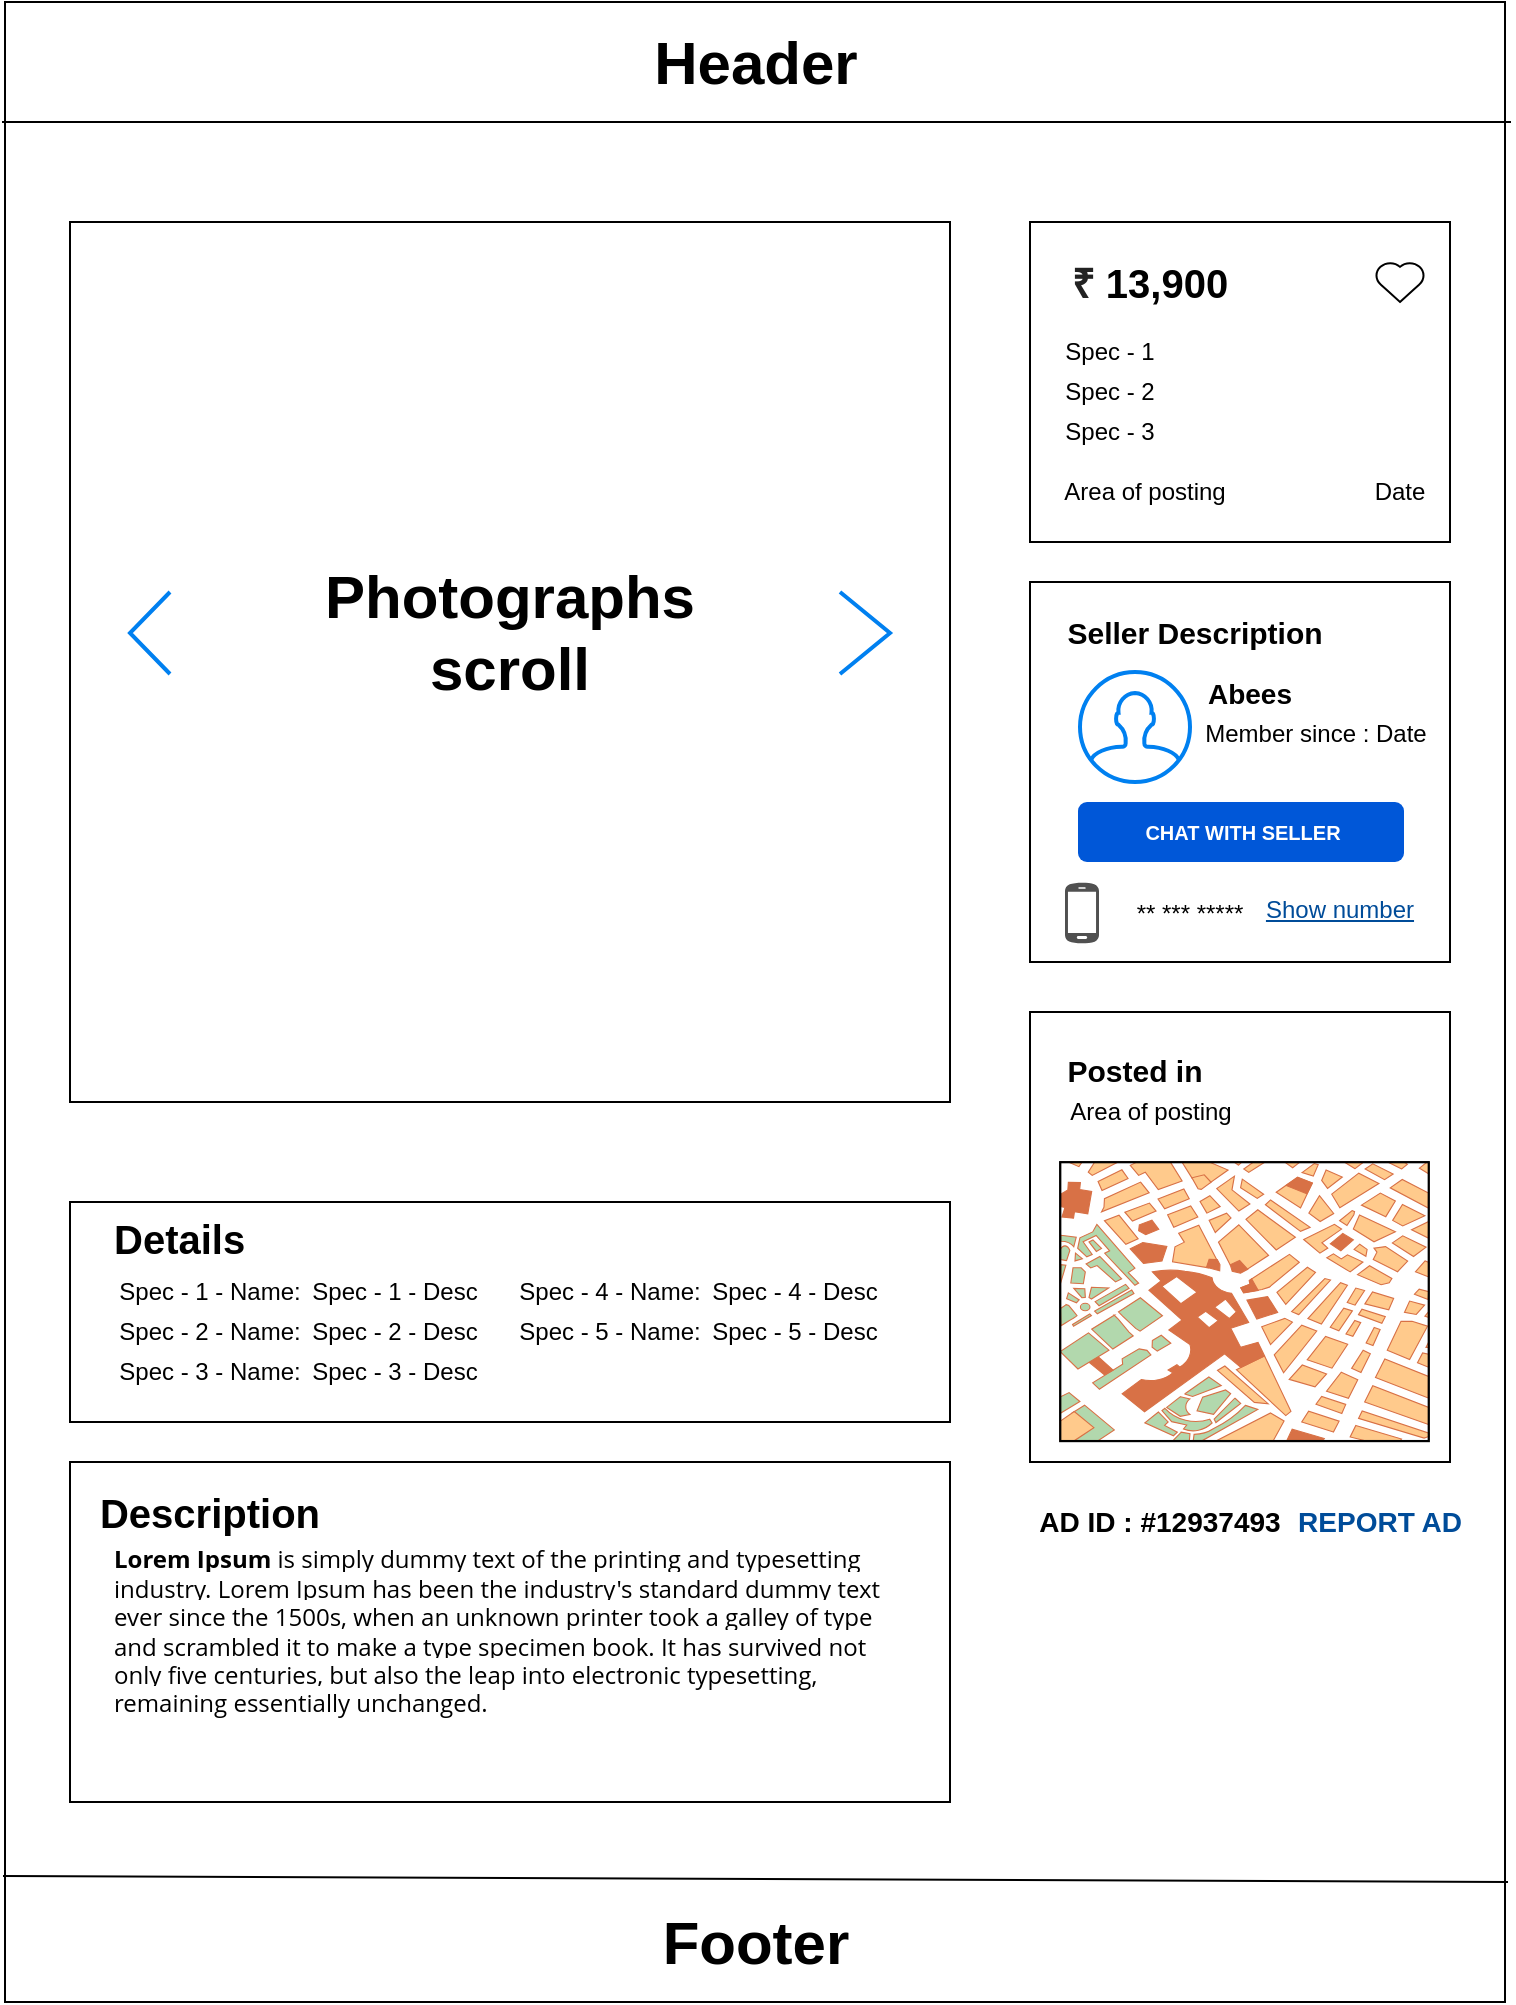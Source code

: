 <mxfile version="12.0.3" type="device" pages="1"><diagram id="mk0ENuQ8T4q6GVjACe6n" name="Page-1"><mxGraphModel dx="1320" dy="765" grid="1" gridSize="10" guides="1" tooltips="1" connect="1" arrows="1" fold="1" page="1" pageScale="1" pageWidth="827" pageHeight="1169" math="0" shadow="0"><root><mxCell id="0"/><mxCell id="1" parent="0"/><mxCell id="LKnR4DzxcGQOUgwz_IkS-1" value="" style="rounded=0;whiteSpace=wrap;html=1;" vertex="1" parent="1"><mxGeometry x="37.5" y="40" width="750" height="1000" as="geometry"/></mxCell><mxCell id="LKnR4DzxcGQOUgwz_IkS-7" value="&lt;b&gt;&lt;font style=&quot;font-size: 30px&quot;&gt;Footer&lt;/font&gt;&lt;/b&gt;" style="text;html=1;strokeColor=none;fillColor=none;align=center;verticalAlign=middle;whiteSpace=wrap;rounded=0;" vertex="1" parent="1"><mxGeometry x="336" y="990" width="154" height="40" as="geometry"/></mxCell><mxCell id="LKnR4DzxcGQOUgwz_IkS-8" value="" style="endArrow=none;html=1;exitX=0;exitY=0.878;exitDx=0;exitDy=0;exitPerimeter=0;entryX=1.004;entryY=0.06;entryDx=0;entryDy=0;entryPerimeter=0;" edge="1" parent="1" target="LKnR4DzxcGQOUgwz_IkS-1"><mxGeometry width="50" height="50" relative="1" as="geometry"><mxPoint x="36" y="100" as="sourcePoint"/><mxPoint x="789" y="90" as="targetPoint"/></mxGeometry></mxCell><mxCell id="LKnR4DzxcGQOUgwz_IkS-9" value="" style="endArrow=none;html=1;exitX=0;exitY=0.878;exitDx=0;exitDy=0;exitPerimeter=0;" edge="1" parent="1"><mxGeometry width="50" height="50" relative="1" as="geometry"><mxPoint x="36.5" y="977" as="sourcePoint"/><mxPoint x="789.0" y="980" as="targetPoint"/></mxGeometry></mxCell><mxCell id="LKnR4DzxcGQOUgwz_IkS-10" value="&lt;b&gt;&lt;font style=&quot;font-size: 30px&quot;&gt;Header&lt;/font&gt;&lt;/b&gt;" style="text;html=1;strokeColor=none;fillColor=none;align=center;verticalAlign=middle;whiteSpace=wrap;rounded=0;" vertex="1" parent="1"><mxGeometry x="336" y="50" width="154" height="40" as="geometry"/></mxCell><mxCell id="LKnR4DzxcGQOUgwz_IkS-11" value="" style="whiteSpace=wrap;html=1;aspect=fixed;" vertex="1" parent="1"><mxGeometry x="70" y="150" width="440" height="440" as="geometry"/></mxCell><mxCell id="LKnR4DzxcGQOUgwz_IkS-12" value="" style="rounded=0;whiteSpace=wrap;html=1;" vertex="1" parent="1"><mxGeometry x="70" y="640" width="440" height="110" as="geometry"/></mxCell><mxCell id="LKnR4DzxcGQOUgwz_IkS-13" value="" style="rounded=0;whiteSpace=wrap;html=1;" vertex="1" parent="1"><mxGeometry x="70" y="770" width="440" height="170" as="geometry"/></mxCell><mxCell id="LKnR4DzxcGQOUgwz_IkS-15" value="" style="rounded=0;whiteSpace=wrap;html=1;" vertex="1" parent="1"><mxGeometry x="550" y="150" width="210" height="160" as="geometry"/></mxCell><mxCell id="LKnR4DzxcGQOUgwz_IkS-16" value="" style="rounded=0;whiteSpace=wrap;html=1;" vertex="1" parent="1"><mxGeometry x="550" y="330" width="210" height="190" as="geometry"/></mxCell><mxCell id="LKnR4DzxcGQOUgwz_IkS-17" value="" style="rounded=0;whiteSpace=wrap;html=1;" vertex="1" parent="1"><mxGeometry x="550" y="545" width="210" height="225" as="geometry"/></mxCell><mxCell id="LKnR4DzxcGQOUgwz_IkS-18" value="&lt;b&gt;&lt;font style=&quot;font-size: 30px&quot;&gt;Photographs scroll&lt;/font&gt;&lt;/b&gt;" style="text;html=1;strokeColor=none;fillColor=none;align=center;verticalAlign=middle;whiteSpace=wrap;rounded=0;" vertex="1" parent="1"><mxGeometry x="190" y="305" width="200" height="100" as="geometry"/></mxCell><mxCell id="LKnR4DzxcGQOUgwz_IkS-21" value="&lt;b style=&quot;font-size: 20px&quot;&gt;&lt;span style=&quot;color: rgb(34 , 34 , 34) ; font-family: &amp;#34;arial&amp;#34; , sans-serif ; text-align: left ; background-color: rgb(255 , 255 , 255)&quot;&gt;₹&amp;nbsp;&lt;/span&gt;13,900&lt;/b&gt;" style="text;html=1;strokeColor=none;fillColor=none;align=center;verticalAlign=middle;whiteSpace=wrap;rounded=0;" vertex="1" parent="1"><mxGeometry x="565" y="170" width="90" height="20" as="geometry"/></mxCell><mxCell id="LKnR4DzxcGQOUgwz_IkS-22" value="" style="verticalLabelPosition=bottom;verticalAlign=top;html=1;shape=mxgraph.basic.heart" vertex="1" parent="1"><mxGeometry x="722.5" y="170" width="25" height="20" as="geometry"/></mxCell><mxCell id="LKnR4DzxcGQOUgwz_IkS-23" value="" style="shape=image;html=1;verticalAlign=top;verticalLabelPosition=bottom;labelBackgroundColor=#ffffff;imageAspect=0;aspect=fixed;image=https://cdn4.iconfinder.com/data/icons/43-social-media-line-icons/24/Share-128.png" vertex="1" parent="1"><mxGeometry x="690" y="170" width="23" height="23" as="geometry"/></mxCell><mxCell id="LKnR4DzxcGQOUgwz_IkS-24" value="Spec - 1" style="text;html=1;strokeColor=none;fillColor=none;align=center;verticalAlign=middle;whiteSpace=wrap;rounded=0;" vertex="1" parent="1"><mxGeometry x="565" y="205" width="50" height="20" as="geometry"/></mxCell><mxCell id="LKnR4DzxcGQOUgwz_IkS-25" value="Spec - 2" style="text;html=1;strokeColor=none;fillColor=none;align=center;verticalAlign=middle;whiteSpace=wrap;rounded=0;" vertex="1" parent="1"><mxGeometry x="565" y="225" width="50" height="20" as="geometry"/></mxCell><mxCell id="LKnR4DzxcGQOUgwz_IkS-26" value="Spec - 3" style="text;html=1;strokeColor=none;fillColor=none;align=center;verticalAlign=middle;whiteSpace=wrap;rounded=0;" vertex="1" parent="1"><mxGeometry x="565" y="245" width="50" height="20" as="geometry"/></mxCell><mxCell id="LKnR4DzxcGQOUgwz_IkS-28" value="Area of posting" style="text;html=1;strokeColor=none;fillColor=none;align=center;verticalAlign=middle;whiteSpace=wrap;rounded=0;" vertex="1" parent="1"><mxGeometry x="565" y="280" width="85" height="10" as="geometry"/></mxCell><mxCell id="LKnR4DzxcGQOUgwz_IkS-29" value="Date" style="text;html=1;strokeColor=none;fillColor=none;align=center;verticalAlign=middle;whiteSpace=wrap;rounded=0;" vertex="1" parent="1"><mxGeometry x="720" y="275" width="30" height="20" as="geometry"/></mxCell><mxCell id="LKnR4DzxcGQOUgwz_IkS-30" value="&lt;font style=&quot;font-size: 20px&quot;&gt;&lt;b&gt;Description&lt;/b&gt;&lt;/font&gt;" style="text;html=1;strokeColor=none;fillColor=none;align=center;verticalAlign=middle;whiteSpace=wrap;rounded=0;" vertex="1" parent="1"><mxGeometry x="80" y="780" width="120" height="30" as="geometry"/></mxCell><mxCell id="LKnR4DzxcGQOUgwz_IkS-32" value="&lt;b&gt;&lt;font style=&quot;font-size: 20px&quot;&gt;Details&lt;/font&gt;&lt;/b&gt;" style="text;html=1;" vertex="1" parent="1"><mxGeometry x="90" y="640" width="75" height="20" as="geometry"/></mxCell><mxCell id="LKnR4DzxcGQOUgwz_IkS-33" value="Spec - 1 - Name:" style="text;html=1;strokeColor=none;fillColor=none;align=center;verticalAlign=middle;whiteSpace=wrap;rounded=0;" vertex="1" parent="1"><mxGeometry x="90" y="675" width="100" height="20" as="geometry"/></mxCell><mxCell id="LKnR4DzxcGQOUgwz_IkS-38" value="Spec - 1 - Desc" style="text;html=1;strokeColor=none;fillColor=none;align=center;verticalAlign=middle;whiteSpace=wrap;rounded=0;" vertex="1" parent="1"><mxGeometry x="190" y="675" width="85" height="20" as="geometry"/></mxCell><mxCell id="LKnR4DzxcGQOUgwz_IkS-39" value="Spec - 2 - Name:" style="text;html=1;strokeColor=none;fillColor=none;align=center;verticalAlign=middle;whiteSpace=wrap;rounded=0;" vertex="1" parent="1"><mxGeometry x="90" y="695" width="100" height="20" as="geometry"/></mxCell><mxCell id="LKnR4DzxcGQOUgwz_IkS-40" value="Spec - 3 - Name:" style="text;html=1;strokeColor=none;fillColor=none;align=center;verticalAlign=middle;whiteSpace=wrap;rounded=0;" vertex="1" parent="1"><mxGeometry x="90" y="715" width="100" height="20" as="geometry"/></mxCell><mxCell id="LKnR4DzxcGQOUgwz_IkS-41" value="Spec - 2 - Desc" style="text;html=1;strokeColor=none;fillColor=none;align=center;verticalAlign=middle;whiteSpace=wrap;rounded=0;" vertex="1" parent="1"><mxGeometry x="190" y="695" width="85" height="20" as="geometry"/></mxCell><mxCell id="LKnR4DzxcGQOUgwz_IkS-42" value="Spec - 3 - Desc" style="text;html=1;strokeColor=none;fillColor=none;align=center;verticalAlign=middle;whiteSpace=wrap;rounded=0;" vertex="1" parent="1"><mxGeometry x="190" y="715" width="85" height="20" as="geometry"/></mxCell><mxCell id="LKnR4DzxcGQOUgwz_IkS-43" value="Spec - 4 - Name:" style="text;html=1;strokeColor=none;fillColor=none;align=center;verticalAlign=middle;whiteSpace=wrap;rounded=0;" vertex="1" parent="1"><mxGeometry x="290" y="675" width="100" height="20" as="geometry"/></mxCell><mxCell id="LKnR4DzxcGQOUgwz_IkS-44" value="Spec - 5 - Name:" style="text;html=1;strokeColor=none;fillColor=none;align=center;verticalAlign=middle;whiteSpace=wrap;rounded=0;" vertex="1" parent="1"><mxGeometry x="290" y="695" width="100" height="20" as="geometry"/></mxCell><mxCell id="LKnR4DzxcGQOUgwz_IkS-45" value="Spec - 4 - Desc" style="text;html=1;strokeColor=none;fillColor=none;align=center;verticalAlign=middle;whiteSpace=wrap;rounded=0;" vertex="1" parent="1"><mxGeometry x="390" y="675" width="85" height="20" as="geometry"/></mxCell><mxCell id="LKnR4DzxcGQOUgwz_IkS-46" value="Spec - 5 - Desc" style="text;html=1;strokeColor=none;fillColor=none;align=center;verticalAlign=middle;whiteSpace=wrap;rounded=0;" vertex="1" parent="1"><mxGeometry x="390" y="695" width="85" height="20" as="geometry"/></mxCell><mxCell id="LKnR4DzxcGQOUgwz_IkS-50" value="&lt;font style=&quot;font-size: 12px&quot;&gt;&lt;strong style=&quot;margin: 0px ; padding: 0px ; font-family: &amp;#34;open sans&amp;#34; , &amp;#34;arial&amp;#34; , sans-serif ; background-color: rgb(255 , 255 , 255)&quot;&gt;Lorem Ipsum&lt;/strong&gt;&lt;span style=&quot;font-family: &amp;#34;open sans&amp;#34; , &amp;#34;arial&amp;#34; , sans-serif ; background-color: rgb(255 , 255 , 255)&quot;&gt;&amp;nbsp;is simply dummy text of the printing and typesetting industry. Lorem Ipsum has been the industry's standard dummy text ever since the 1500s, when an unknown printer took a galley of type and scrambled it to make a type specimen book. It has survived not only five centuries, but also the leap into electronic typesetting, remaining essentially unchanged.&lt;/span&gt;&lt;/font&gt;" style="text;html=1;strokeColor=none;fillColor=none;align=left;verticalAlign=middle;whiteSpace=wrap;rounded=0;" vertex="1" parent="1"><mxGeometry x="90" y="810" width="400" height="90" as="geometry"/></mxCell><mxCell id="LKnR4DzxcGQOUgwz_IkS-52" value="" style="html=1;verticalLabelPosition=bottom;labelBackgroundColor=#ffffff;verticalAlign=top;shadow=0;dashed=0;strokeWidth=2;shape=mxgraph.ios7.misc.right;strokeColor=#0080f0;" vertex="1" parent="1"><mxGeometry x="455" y="335" width="25" height="41" as="geometry"/></mxCell><mxCell id="LKnR4DzxcGQOUgwz_IkS-53" value="" style="html=1;verticalLabelPosition=bottom;labelBackgroundColor=#ffffff;verticalAlign=top;shadow=0;dashed=0;strokeWidth=2;shape=mxgraph.ios7.misc.right;strokeColor=#0080f0;direction=west;" vertex="1" parent="1"><mxGeometry x="100" y="335" width="20" height="41" as="geometry"/></mxCell><mxCell id="LKnR4DzxcGQOUgwz_IkS-54" value="&lt;b&gt;&lt;font style=&quot;font-size: 14px&quot;&gt;Abees&lt;/font&gt;&lt;/b&gt;" style="text;html=1;strokeColor=none;fillColor=none;align=center;verticalAlign=middle;whiteSpace=wrap;rounded=0;" vertex="1" parent="1"><mxGeometry x="640" y="375.5" width="40" height="20" as="geometry"/></mxCell><mxCell id="LKnR4DzxcGQOUgwz_IkS-55" value="&lt;b&gt;&lt;font style=&quot;font-size: 15px&quot;&gt;Seller Description&lt;/font&gt;&lt;/b&gt;" style="text;html=1;strokeColor=none;fillColor=none;align=center;verticalAlign=middle;whiteSpace=wrap;rounded=0;" vertex="1" parent="1"><mxGeometry x="565" y="345" width="135" height="20" as="geometry"/></mxCell><mxCell id="LKnR4DzxcGQOUgwz_IkS-56" value="" style="html=1;verticalLabelPosition=bottom;align=center;labelBackgroundColor=#ffffff;verticalAlign=top;strokeWidth=2;strokeColor=#0080F0;fillColor=#ffffff;shadow=0;dashed=0;shape=mxgraph.ios7.icons.user;" vertex="1" parent="1"><mxGeometry x="575" y="375" width="55" height="55" as="geometry"/></mxCell><mxCell id="LKnR4DzxcGQOUgwz_IkS-59" value="Member since : Date" style="text;html=1;strokeColor=none;fillColor=none;align=center;verticalAlign=middle;whiteSpace=wrap;rounded=0;" vertex="1" parent="1"><mxGeometry x="636" y="395.5" width="114" height="20" as="geometry"/></mxCell><mxCell id="LKnR4DzxcGQOUgwz_IkS-60" value="&lt;b&gt;&lt;font style=&quot;font-size: 10px&quot;&gt;CHAT WITH SELLER&lt;/font&gt;&lt;/b&gt;" style="rounded=1;fillColor=#0057D8;align=center;strokeColor=none;html=1;fontColor=#ffffff;fontSize=12" vertex="1" parent="1"><mxGeometry x="574" y="440" width="163" height="30" as="geometry"/></mxCell><mxCell id="LKnR4DzxcGQOUgwz_IkS-62" value="" style="pointerEvents=1;shadow=0;dashed=0;html=1;strokeColor=none;fillColor=#505050;labelPosition=center;verticalLabelPosition=bottom;verticalAlign=top;outlineConnect=0;align=center;shape=mxgraph.office.devices.cell_phone_android_proportional;" vertex="1" parent="1"><mxGeometry x="567.5" y="480" width="17" height="31" as="geometry"/></mxCell><mxCell id="LKnR4DzxcGQOUgwz_IkS-63" value="** *** *****" style="text;html=1;strokeColor=none;fillColor=none;align=center;verticalAlign=middle;whiteSpace=wrap;rounded=0;" vertex="1" parent="1"><mxGeometry x="600" y="488" width="60" height="15" as="geometry"/></mxCell><mxCell id="LKnR4DzxcGQOUgwz_IkS-64" value="&lt;u&gt;&lt;font&gt;Show number&lt;/font&gt;&lt;/u&gt;" style="text;html=1;strokeColor=none;fillColor=none;align=center;verticalAlign=middle;whiteSpace=wrap;rounded=0;fontColor=#004C99;" vertex="1" parent="1"><mxGeometry x="660" y="488" width="90" height="12" as="geometry"/></mxCell><mxCell id="LKnR4DzxcGQOUgwz_IkS-67" value="&lt;b&gt;&lt;font style=&quot;font-size: 15px&quot;&gt;Posted in&lt;/font&gt;&lt;/b&gt;" style="text;html=1;strokeColor=none;fillColor=none;align=center;verticalAlign=middle;whiteSpace=wrap;rounded=0;" vertex="1" parent="1"><mxGeometry x="555" y="564" width="95" height="20" as="geometry"/></mxCell><mxCell id="LKnR4DzxcGQOUgwz_IkS-68" value="Area of posting" style="text;html=1;strokeColor=none;fillColor=none;align=center;verticalAlign=middle;whiteSpace=wrap;rounded=0;" vertex="1" parent="1"><mxGeometry x="567.5" y="590" width="85" height="10" as="geometry"/></mxCell><mxCell id="LKnR4DzxcGQOUgwz_IkS-69" value="" style="verticalLabelPosition=bottom;shadow=0;dashed=0;align=center;html=1;verticalAlign=top;strokeWidth=1;shape=mxgraph.mockup.misc.map;fontColor=#004C99;" vertex="1" parent="1"><mxGeometry x="565" y="620" width="185" height="140" as="geometry"/></mxCell><mxCell id="LKnR4DzxcGQOUgwz_IkS-70" value="&lt;font color=&quot;#000000&quot; style=&quot;font-size: 14px;&quot;&gt;AD ID : #12937493&lt;/font&gt;" style="text;html=1;strokeColor=none;fillColor=none;align=center;verticalAlign=middle;whiteSpace=wrap;rounded=0;fontColor=#004C99;fontStyle=1;fontSize=14;" vertex="1" parent="1"><mxGeometry x="550" y="790" width="130" height="20" as="geometry"/></mxCell><mxCell id="LKnR4DzxcGQOUgwz_IkS-71" value="&lt;font style=&quot;font-size: 14px&quot;&gt;&lt;b&gt;REPORT AD&lt;/b&gt;&lt;/font&gt;" style="text;html=1;strokeColor=none;fillColor=none;align=center;verticalAlign=middle;whiteSpace=wrap;rounded=0;fontSize=14;fontColor=#004C99;" vertex="1" parent="1"><mxGeometry x="670" y="790" width="110" height="20" as="geometry"/></mxCell></root></mxGraphModel></diagram></mxfile>